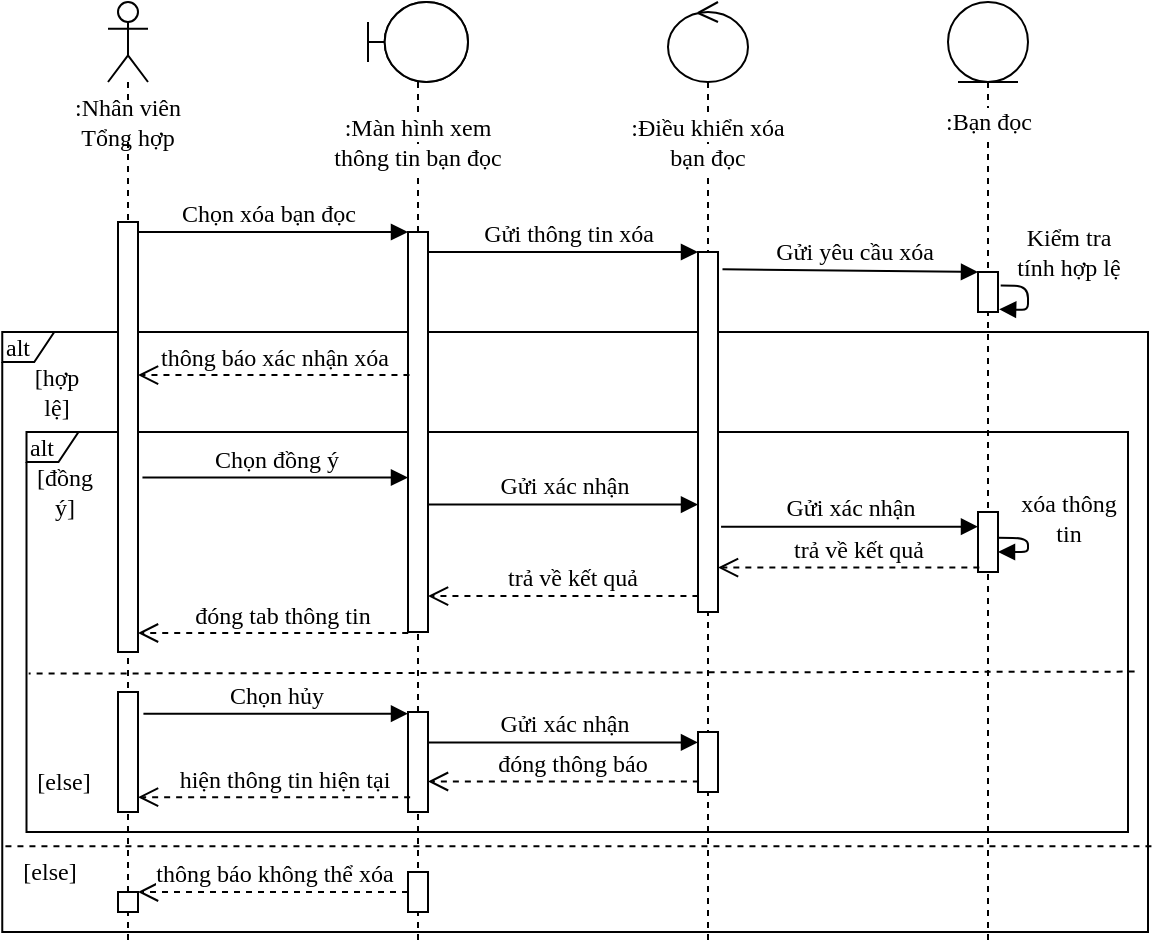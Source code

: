 <mxfile version="13.3.5" type="device"><diagram name="Page-1" id="13e1069c-82ec-6db2-03f1-153e76fe0fe0"><mxGraphModel dx="705" dy="350" grid="1" gridSize="10" guides="1" tooltips="1" connect="1" arrows="1" fold="1" page="1" pageScale="1" pageWidth="827" pageHeight="1169" background="#ffffff" math="0" shadow="0"><root><mxCell id="0"/><mxCell id="1" parent="0"/><mxCell id="Mqc2IqFKAtQLX73uKZ2_-26" value="alt" style="shape=umlFrame;whiteSpace=wrap;html=1;width=26;height=15;fontFamily=Times New Roman;fontSize=12;align=left;" parent="1" vertex="1"><mxGeometry x="47.13" y="185" width="572.87" height="300" as="geometry"/></mxCell><mxCell id="Mqc2IqFKAtQLX73uKZ2_-70" value="alt" style="shape=umlFrame;whiteSpace=wrap;html=1;width=26;height=15;fontFamily=Times New Roman;fontSize=12;align=left;" parent="1" vertex="1"><mxGeometry x="59.25" y="235" width="550.75" height="200" as="geometry"/></mxCell><mxCell id="tdb_ClGOePPP8fU_YmU6-1" value="" style="shape=umlLifeline;participant=umlActor;perimeter=lifelinePerimeter;whiteSpace=wrap;html=1;container=1;collapsible=0;recursiveResize=0;verticalAlign=top;spacingTop=36;labelBackgroundColor=#ffffff;outlineConnect=0;fontFamily=Times New Roman;fontSize=11;" parent="1" vertex="1"><mxGeometry x="100" y="20" width="20" height="470" as="geometry"/></mxCell><mxCell id="tdb_ClGOePPP8fU_YmU6-8" value="" style="html=1;points=[];perimeter=orthogonalPerimeter;fontFamily=Times New Roman;fontSize=12;" parent="tdb_ClGOePPP8fU_YmU6-1" vertex="1"><mxGeometry x="5" y="110" width="10" height="215" as="geometry"/></mxCell><mxCell id="Mqc2IqFKAtQLX73uKZ2_-28" value="" style="html=1;points=[];perimeter=orthogonalPerimeter;fontFamily=Times New Roman;fontSize=12;" parent="tdb_ClGOePPP8fU_YmU6-1" vertex="1"><mxGeometry x="5" y="345" width="10" height="60" as="geometry"/></mxCell><mxCell id="Mqc2IqFKAtQLX73uKZ2_-88" value="" style="html=1;points=[];perimeter=orthogonalPerimeter;fontFamily=Times New Roman;fontSize=12;" parent="tdb_ClGOePPP8fU_YmU6-1" vertex="1"><mxGeometry x="5" y="445" width="10" height="10" as="geometry"/></mxCell><mxCell id="tdb_ClGOePPP8fU_YmU6-2" value="" style="shape=umlLifeline;participant=umlBoundary;perimeter=lifelinePerimeter;whiteSpace=wrap;html=1;container=1;collapsible=0;recursiveResize=0;verticalAlign=top;spacingTop=36;labelBackgroundColor=#ffffff;outlineConnect=0;fontFamily=Times New Roman;fontSize=12;" parent="1" vertex="1"><mxGeometry x="230" y="20" width="50" height="470" as="geometry"/></mxCell><mxCell id="Mqc2IqFKAtQLX73uKZ2_-75" value="" style="shape=umlLifeline;participant=umlBoundary;perimeter=lifelinePerimeter;whiteSpace=wrap;html=1;container=1;collapsible=0;recursiveResize=0;verticalAlign=top;spacingTop=36;labelBackgroundColor=#ffffff;outlineConnect=0;fontFamily=Times New Roman;fontSize=12;" parent="tdb_ClGOePPP8fU_YmU6-2" vertex="1"><mxGeometry width="50" height="470" as="geometry"/></mxCell><mxCell id="Mqc2IqFKAtQLX73uKZ2_-76" value="" style="html=1;points=[];perimeter=orthogonalPerimeter;fontFamily=Times New Roman;fontSize=12;" parent="Mqc2IqFKAtQLX73uKZ2_-75" vertex="1"><mxGeometry x="20" y="115" width="10" height="200" as="geometry"/></mxCell><mxCell id="Mqc2IqFKAtQLX73uKZ2_-29" value="" style="html=1;points=[];perimeter=orthogonalPerimeter;fontFamily=Times New Roman;fontSize=12;" parent="Mqc2IqFKAtQLX73uKZ2_-75" vertex="1"><mxGeometry x="20" y="355" width="10" height="50" as="geometry"/></mxCell><mxCell id="Mqc2IqFKAtQLX73uKZ2_-86" value="" style="html=1;points=[];perimeter=orthogonalPerimeter;fontFamily=Times New Roman;fontSize=12;" parent="Mqc2IqFKAtQLX73uKZ2_-75" vertex="1"><mxGeometry x="20" y="435" width="10" height="20" as="geometry"/></mxCell><mxCell id="tdb_ClGOePPP8fU_YmU6-3" value="" style="shape=umlLifeline;participant=umlControl;perimeter=lifelinePerimeter;whiteSpace=wrap;html=1;container=1;collapsible=0;recursiveResize=0;verticalAlign=top;spacingTop=36;labelBackgroundColor=#ffffff;outlineConnect=0;fontFamily=Times New Roman;fontSize=12;" parent="1" vertex="1"><mxGeometry x="380" y="20" width="40" height="470" as="geometry"/></mxCell><mxCell id="Mqc2IqFKAtQLX73uKZ2_-27" value="" style="html=1;points=[];perimeter=orthogonalPerimeter;fontFamily=Times New Roman;fontSize=12;" parent="tdb_ClGOePPP8fU_YmU6-3" vertex="1"><mxGeometry x="15" y="365" width="10" height="30" as="geometry"/></mxCell><mxCell id="tdb_ClGOePPP8fU_YmU6-4" value="" style="shape=umlLifeline;participant=umlEntity;perimeter=lifelinePerimeter;whiteSpace=wrap;html=1;container=1;collapsible=0;recursiveResize=0;verticalAlign=top;spacingTop=36;labelBackgroundColor=#ffffff;outlineConnect=0;fontFamily=Times New Roman;fontSize=12;" parent="1" vertex="1"><mxGeometry x="520" y="20" width="40" height="470" as="geometry"/></mxCell><mxCell id="Mqc2IqFKAtQLX73uKZ2_-67" value="" style="html=1;points=[];perimeter=orthogonalPerimeter;fontFamily=Times New Roman;fontSize=12;" parent="tdb_ClGOePPP8fU_YmU6-4" vertex="1"><mxGeometry x="15" y="135" width="10" height="20" as="geometry"/></mxCell><mxCell id="Mqc2IqFKAtQLX73uKZ2_-68" value="Kiểm tra&lt;br&gt;tính hợp lệ" style="html=1;verticalAlign=bottom;endArrow=block;fontFamily=Times New Roman;fontSize=12;exitX=1.134;exitY=0.336;exitDx=0;exitDy=0;exitPerimeter=0;entryX=1.056;entryY=0.932;entryDx=0;entryDy=0;entryPerimeter=0;" parent="tdb_ClGOePPP8fU_YmU6-4" source="Mqc2IqFKAtQLX73uKZ2_-67" target="Mqc2IqFKAtQLX73uKZ2_-67" edge="1"><mxGeometry x="-0.319" y="20" width="80" relative="1" as="geometry"><mxPoint x="-105" y="145" as="sourcePoint"/><mxPoint x="25" y="196" as="targetPoint"/><Array as="points"><mxPoint x="40" y="142"/><mxPoint x="40" y="154"/></Array><mxPoint as="offset"/></mxGeometry></mxCell><mxCell id="Mqc2IqFKAtQLX73uKZ2_-45" value="" style="html=1;points=[];perimeter=orthogonalPerimeter;fontFamily=Times New Roman;fontSize=12;" parent="tdb_ClGOePPP8fU_YmU6-4" vertex="1"><mxGeometry x="15" y="255" width="10" height="30" as="geometry"/></mxCell><mxCell id="Mqc2IqFKAtQLX73uKZ2_-37" value="xóa thông&lt;br&gt;tin" style="html=1;verticalAlign=bottom;endArrow=block;fontFamily=Times New Roman;fontSize=12;exitX=0.963;exitY=0.431;exitDx=0;exitDy=0;exitPerimeter=0;labelBackgroundColor=none;" parent="tdb_ClGOePPP8fU_YmU6-4" source="Mqc2IqFKAtQLX73uKZ2_-45" target="Mqc2IqFKAtQLX73uKZ2_-45" edge="1"><mxGeometry x="0.197" y="-20" width="80" relative="1" as="geometry"><mxPoint x="4.87" y="232.85" as="sourcePoint"/><mxPoint x="4.87" y="245.85" as="targetPoint"/><Array as="points"><mxPoint x="40" y="268"/><mxPoint x="40" y="275"/></Array><mxPoint x="20" y="20" as="offset"/></mxGeometry></mxCell><mxCell id="GiUdu1NR9oItqfrMwQUK-1" value=":Nhân viên Tổng hợp" style="text;html=1;strokeColor=none;fillColor=#FFFFFF;align=center;verticalAlign=middle;whiteSpace=wrap;rounded=0;fontSize=12;fontFamily=Times New Roman;" parent="1" vertex="1"><mxGeometry x="75" y="70" width="70" height="20" as="geometry"/></mxCell><mxCell id="tdb_ClGOePPP8fU_YmU6-6" value="&lt;font style=&quot;font-size: 12px&quot;&gt;Chọn xóa bạn đọc&lt;br&gt;&lt;/font&gt;" style="html=1;verticalAlign=bottom;endArrow=block;fontFamily=Times New Roman;fontSize=12;" parent="1" source="tdb_ClGOePPP8fU_YmU6-8" edge="1"><mxGeometry x="-0.037" width="80" relative="1" as="geometry"><mxPoint x="130" y="125" as="sourcePoint"/><mxPoint x="250" y="135" as="targetPoint"/><Array as="points"><mxPoint x="150" y="135"/></Array><mxPoint as="offset"/></mxGeometry></mxCell><mxCell id="tdb_ClGOePPP8fU_YmU6-9" value="Gửi thông tin xóa" style="html=1;verticalAlign=bottom;endArrow=block;fontFamily=Times New Roman;fontSize=12;" parent="1" target="tdb_ClGOePPP8fU_YmU6-12" edge="1"><mxGeometry x="0.032" width="80" relative="1" as="geometry"><mxPoint x="260" y="145" as="sourcePoint"/><mxPoint x="404.69" y="155" as="targetPoint"/><Array as="points"><mxPoint x="360" y="145"/></Array><mxPoint as="offset"/></mxGeometry></mxCell><mxCell id="tdb_ClGOePPP8fU_YmU6-12" value="" style="html=1;points=[];perimeter=orthogonalPerimeter;fontFamily=Times New Roman;fontSize=12;" parent="1" vertex="1"><mxGeometry x="395" y="145" width="10" height="180" as="geometry"/></mxCell><mxCell id="GiUdu1NR9oItqfrMwQUK-2" value="&lt;span style=&quot;background-color: rgb(255 , 255 , 255)&quot;&gt;:Màn hình xem thông tin bạn đọc&lt;/span&gt;" style="text;html=1;strokeColor=none;fillColor=none;align=center;verticalAlign=middle;whiteSpace=wrap;rounded=0;fontFamily=Times New Roman;fontSize=12;" parent="1" vertex="1"><mxGeometry x="210" y="80" width="90" height="20" as="geometry"/></mxCell><mxCell id="GiUdu1NR9oItqfrMwQUK-3" value="&lt;span style=&quot;background-color: rgb(255 , 255 , 255)&quot;&gt;:Điều khiển xóa bạn đọc&lt;/span&gt;" style="text;html=1;strokeColor=none;fillColor=none;align=center;verticalAlign=middle;whiteSpace=wrap;rounded=0;fontFamily=Times New Roman;fontSize=12;" parent="1" vertex="1"><mxGeometry x="355" y="80" width="90" height="20" as="geometry"/></mxCell><mxCell id="GiUdu1NR9oItqfrMwQUK-4" value="&lt;span style=&quot;background-color: rgb(255 , 255 , 255)&quot;&gt;:Bạn đọc&lt;/span&gt;" style="text;html=1;strokeColor=none;fillColor=none;align=center;verticalAlign=middle;whiteSpace=wrap;rounded=0;fontFamily=Times New Roman;fontSize=12;" parent="1" vertex="1"><mxGeometry x="512.5" y="70" width="55" height="20" as="geometry"/></mxCell><mxCell id="8qlqytxQUJr07SuBDFED-27" value="[else]" style="text;html=1;strokeColor=none;fillColor=none;align=center;verticalAlign=middle;whiteSpace=wrap;rounded=0;fontFamily=Times New Roman;fontSize=12;" parent="1" vertex="1"><mxGeometry x="59.25" y="445" width="24" height="20" as="geometry"/></mxCell><mxCell id="Mqc2IqFKAtQLX73uKZ2_-22" value="thông báo xác nhận xóa" style="html=1;verticalAlign=bottom;endArrow=open;dashed=1;endSize=8;fontFamily=Times New Roman;fontSize=12;exitX=0.073;exitY=0.429;exitDx=0;exitDy=0;exitPerimeter=0;" parent="1" edge="1"><mxGeometry relative="1" as="geometry"><mxPoint x="250.73" y="206.54" as="sourcePoint"/><mxPoint x="115.0" y="206.54" as="targetPoint"/></mxGeometry></mxCell><mxCell id="Mqc2IqFKAtQLX73uKZ2_-30" value="[hợp lệ]" style="text;html=1;strokeColor=none;fillColor=none;align=center;verticalAlign=middle;whiteSpace=wrap;rounded=0;fontFamily=Times New Roman;fontSize=12;" parent="1" vertex="1"><mxGeometry x="59.25" y="205" width="30.75" height="20" as="geometry"/></mxCell><mxCell id="Mqc2IqFKAtQLX73uKZ2_-31" value="[else]" style="text;html=1;strokeColor=none;fillColor=none;align=center;verticalAlign=middle;whiteSpace=wrap;rounded=0;fontFamily=Times New Roman;fontSize=12;" parent="1" vertex="1"><mxGeometry x="66" y="400" width="24" height="20" as="geometry"/></mxCell><mxCell id="Mqc2IqFKAtQLX73uKZ2_-32" value="" style="endArrow=none;dashed=1;html=1;fontFamily=Times New Roman;fontSize=12;exitX=1.003;exitY=0.857;exitDx=0;exitDy=0;exitPerimeter=0;entryX=0;entryY=0.857;entryDx=0;entryDy=0;entryPerimeter=0;" parent="1" source="Mqc2IqFKAtQLX73uKZ2_-26" target="Mqc2IqFKAtQLX73uKZ2_-26" edge="1"><mxGeometry width="50" height="50" relative="1" as="geometry"><mxPoint x="623.575" y="395.88" as="sourcePoint"/><mxPoint x="24" y="398" as="targetPoint"/><Array as="points"/></mxGeometry></mxCell><mxCell id="Mqc2IqFKAtQLX73uKZ2_-33" value="Chọn đồng ý" style="html=1;verticalAlign=bottom;endArrow=block;fontFamily=Times New Roman;fontSize=12;exitX=1.222;exitY=0.61;exitDx=0;exitDy=0;exitPerimeter=0;" parent="1" edge="1"><mxGeometry width="80" relative="1" as="geometry"><mxPoint x="117.22" y="257.75" as="sourcePoint"/><mxPoint x="250" y="257.75" as="targetPoint"/><Array as="points"/></mxGeometry></mxCell><mxCell id="Mqc2IqFKAtQLX73uKZ2_-34" value="Gửi xác nhận" style="html=1;verticalAlign=bottom;endArrow=block;fontFamily=Times New Roman;fontSize=12;exitX=0.96;exitY=0.678;exitDx=0;exitDy=0;exitPerimeter=0;" parent="1" edge="1"><mxGeometry x="0.005" width="80" relative="1" as="geometry"><mxPoint x="259.6" y="271.28" as="sourcePoint"/><mxPoint x="395" y="271.28" as="targetPoint"/><Array as="points"/><mxPoint as="offset"/></mxGeometry></mxCell><mxCell id="Mqc2IqFKAtQLX73uKZ2_-35" value="Chọn hủy" style="html=1;verticalAlign=bottom;endArrow=block;fontFamily=Times New Roman;fontSize=12;exitX=1.271;exitY=0.181;exitDx=0;exitDy=0;exitPerimeter=0;" parent="1" source="Mqc2IqFKAtQLX73uKZ2_-28" target="Mqc2IqFKAtQLX73uKZ2_-29" edge="1"><mxGeometry width="80" relative="1" as="geometry"><mxPoint x="105" y="345" as="sourcePoint"/><mxPoint x="230" y="399.76" as="targetPoint"/><Array as="points"/></mxGeometry></mxCell><mxCell id="Mqc2IqFKAtQLX73uKZ2_-38" value="Gửi xác nhận" style="html=1;verticalAlign=bottom;endArrow=block;fontFamily=Times New Roman;fontSize=12;exitX=1.153;exitY=0.771;exitDx=0;exitDy=0;exitPerimeter=0;" parent="1" target="Mqc2IqFKAtQLX73uKZ2_-45" edge="1"><mxGeometry x="0.005" width="80" relative="1" as="geometry"><mxPoint x="406.53" y="282.33" as="sourcePoint"/><mxPoint x="515" y="245.4" as="targetPoint"/><Array as="points"/><mxPoint as="offset"/></mxGeometry></mxCell><mxCell id="Mqc2IqFKAtQLX73uKZ2_-39" value="trả về kết quả" style="html=1;verticalAlign=bottom;endArrow=open;dashed=1;endSize=8;fontFamily=Times New Roman;fontSize=12;exitX=0.067;exitY=0.926;exitDx=0;exitDy=0;exitPerimeter=0;" parent="1" source="Mqc2IqFKAtQLX73uKZ2_-45" edge="1"><mxGeometry x="-0.063" relative="1" as="geometry"><mxPoint x="520" y="275" as="sourcePoint"/><mxPoint x="405" y="302.78" as="targetPoint"/><mxPoint as="offset"/></mxGeometry></mxCell><mxCell id="Mqc2IqFKAtQLX73uKZ2_-40" value="trả về kết quả" style="html=1;verticalAlign=bottom;endArrow=open;dashed=1;endSize=8;fontFamily=Times New Roman;fontSize=12;exitX=0.022;exitY=0.922;exitDx=0;exitDy=0;exitPerimeter=0;" parent="1" edge="1"><mxGeometry x="-0.063" relative="1" as="geometry"><mxPoint x="395.22" y="317.06" as="sourcePoint"/><mxPoint x="260" y="317.06" as="targetPoint"/><mxPoint as="offset"/></mxGeometry></mxCell><mxCell id="Mqc2IqFKAtQLX73uKZ2_-41" value="đóng tab thông tin" style="html=1;verticalAlign=bottom;endArrow=open;dashed=1;endSize=8;fontFamily=Times New Roman;fontSize=12;exitX=0.011;exitY=0.925;exitDx=0;exitDy=0;exitPerimeter=0;" parent="1" edge="1"><mxGeometry x="-0.063" relative="1" as="geometry"><mxPoint x="250.11" y="335.5" as="sourcePoint"/><mxPoint x="115.0" y="335.5" as="targetPoint"/><mxPoint as="offset"/></mxGeometry></mxCell><mxCell id="Mqc2IqFKAtQLX73uKZ2_-42" value="Gửi xác nhận" style="html=1;verticalAlign=bottom;endArrow=block;fontFamily=Times New Roman;fontSize=12;exitX=1.013;exitY=0.304;exitDx=0;exitDy=0;exitPerimeter=0;" parent="1" source="Mqc2IqFKAtQLX73uKZ2_-29" target="Mqc2IqFKAtQLX73uKZ2_-27" edge="1"><mxGeometry width="80" relative="1" as="geometry"><mxPoint x="250" y="355" as="sourcePoint"/><mxPoint x="385" y="355" as="targetPoint"/><Array as="points"/></mxGeometry></mxCell><mxCell id="Mqc2IqFKAtQLX73uKZ2_-43" value="đóng thông báo" style="html=1;verticalAlign=bottom;endArrow=open;dashed=1;endSize=8;fontFamily=Times New Roman;fontSize=12;exitX=0.043;exitY=0.825;exitDx=0;exitDy=0;exitPerimeter=0;" parent="1" source="Mqc2IqFKAtQLX73uKZ2_-27" target="Mqc2IqFKAtQLX73uKZ2_-29" edge="1"><mxGeometry x="-0.063" relative="1" as="geometry"><mxPoint x="396" y="439" as="sourcePoint"/><mxPoint x="241.43" y="385.0" as="targetPoint"/><mxPoint as="offset"/></mxGeometry></mxCell><mxCell id="Mqc2IqFKAtQLX73uKZ2_-44" value="hiện thông tin hiện tại" style="html=1;verticalAlign=bottom;endArrow=open;dashed=1;endSize=8;fontFamily=Times New Roman;fontSize=12;exitX=0.107;exitY=0.852;exitDx=0;exitDy=0;exitPerimeter=0;" parent="1" source="Mqc2IqFKAtQLX73uKZ2_-29" target="Mqc2IqFKAtQLX73uKZ2_-28" edge="1"><mxGeometry x="-0.063" relative="1" as="geometry"><mxPoint x="234.46" y="395.0" as="sourcePoint"/><mxPoint x="100" y="395.0" as="targetPoint"/><mxPoint as="offset"/></mxGeometry></mxCell><mxCell id="Mqc2IqFKAtQLX73uKZ2_-66" value="Gửi yêu cầu xóa" style="html=1;verticalAlign=bottom;endArrow=block;fontFamily=Times New Roman;fontSize=12;exitX=1.224;exitY=0.048;exitDx=0;exitDy=0;exitPerimeter=0;" parent="1" source="tdb_ClGOePPP8fU_YmU6-12" target="Mqc2IqFKAtQLX73uKZ2_-67" edge="1"><mxGeometry x="0.032" width="80" relative="1" as="geometry"><mxPoint x="400" y="205" as="sourcePoint"/><mxPoint x="535" y="204.66" as="targetPoint"/><Array as="points"/><mxPoint as="offset"/></mxGeometry></mxCell><mxCell id="Mqc2IqFKAtQLX73uKZ2_-71" value="[đồng ý]" style="text;html=1;strokeColor=none;fillColor=none;align=center;verticalAlign=middle;whiteSpace=wrap;rounded=0;fontFamily=Times New Roman;fontSize=12;" parent="1" vertex="1"><mxGeometry x="63.25" y="255" width="30.75" height="20" as="geometry"/></mxCell><mxCell id="Mqc2IqFKAtQLX73uKZ2_-85" value="" style="endArrow=none;dashed=1;html=1;fontFamily=Times New Roman;fontSize=12;exitX=1.006;exitY=0.599;exitDx=0;exitDy=0;exitPerimeter=0;entryX=0.002;entryY=0.604;entryDx=0;entryDy=0;entryPerimeter=0;" parent="1" source="Mqc2IqFKAtQLX73uKZ2_-70" target="Mqc2IqFKAtQLX73uKZ2_-70" edge="1"><mxGeometry width="50" height="50" relative="1" as="geometry"><mxPoint x="740.53" y="486.6" as="sourcePoint"/><mxPoint x="55.77" y="486.6" as="targetPoint"/><Array as="points"/></mxGeometry></mxCell><mxCell id="Mqc2IqFKAtQLX73uKZ2_-87" value="thông báo không thể xóa" style="html=1;verticalAlign=bottom;endArrow=open;dashed=1;endSize=8;fontFamily=Times New Roman;fontSize=12;" parent="1" source="Mqc2IqFKAtQLX73uKZ2_-86" target="Mqc2IqFKAtQLX73uKZ2_-88" edge="1"><mxGeometry relative="1" as="geometry"><mxPoint x="250.41" y="610.53" as="sourcePoint"/><mxPoint x="115.0" y="505" as="targetPoint"/></mxGeometry></mxCell></root></mxGraphModel></diagram></mxfile>